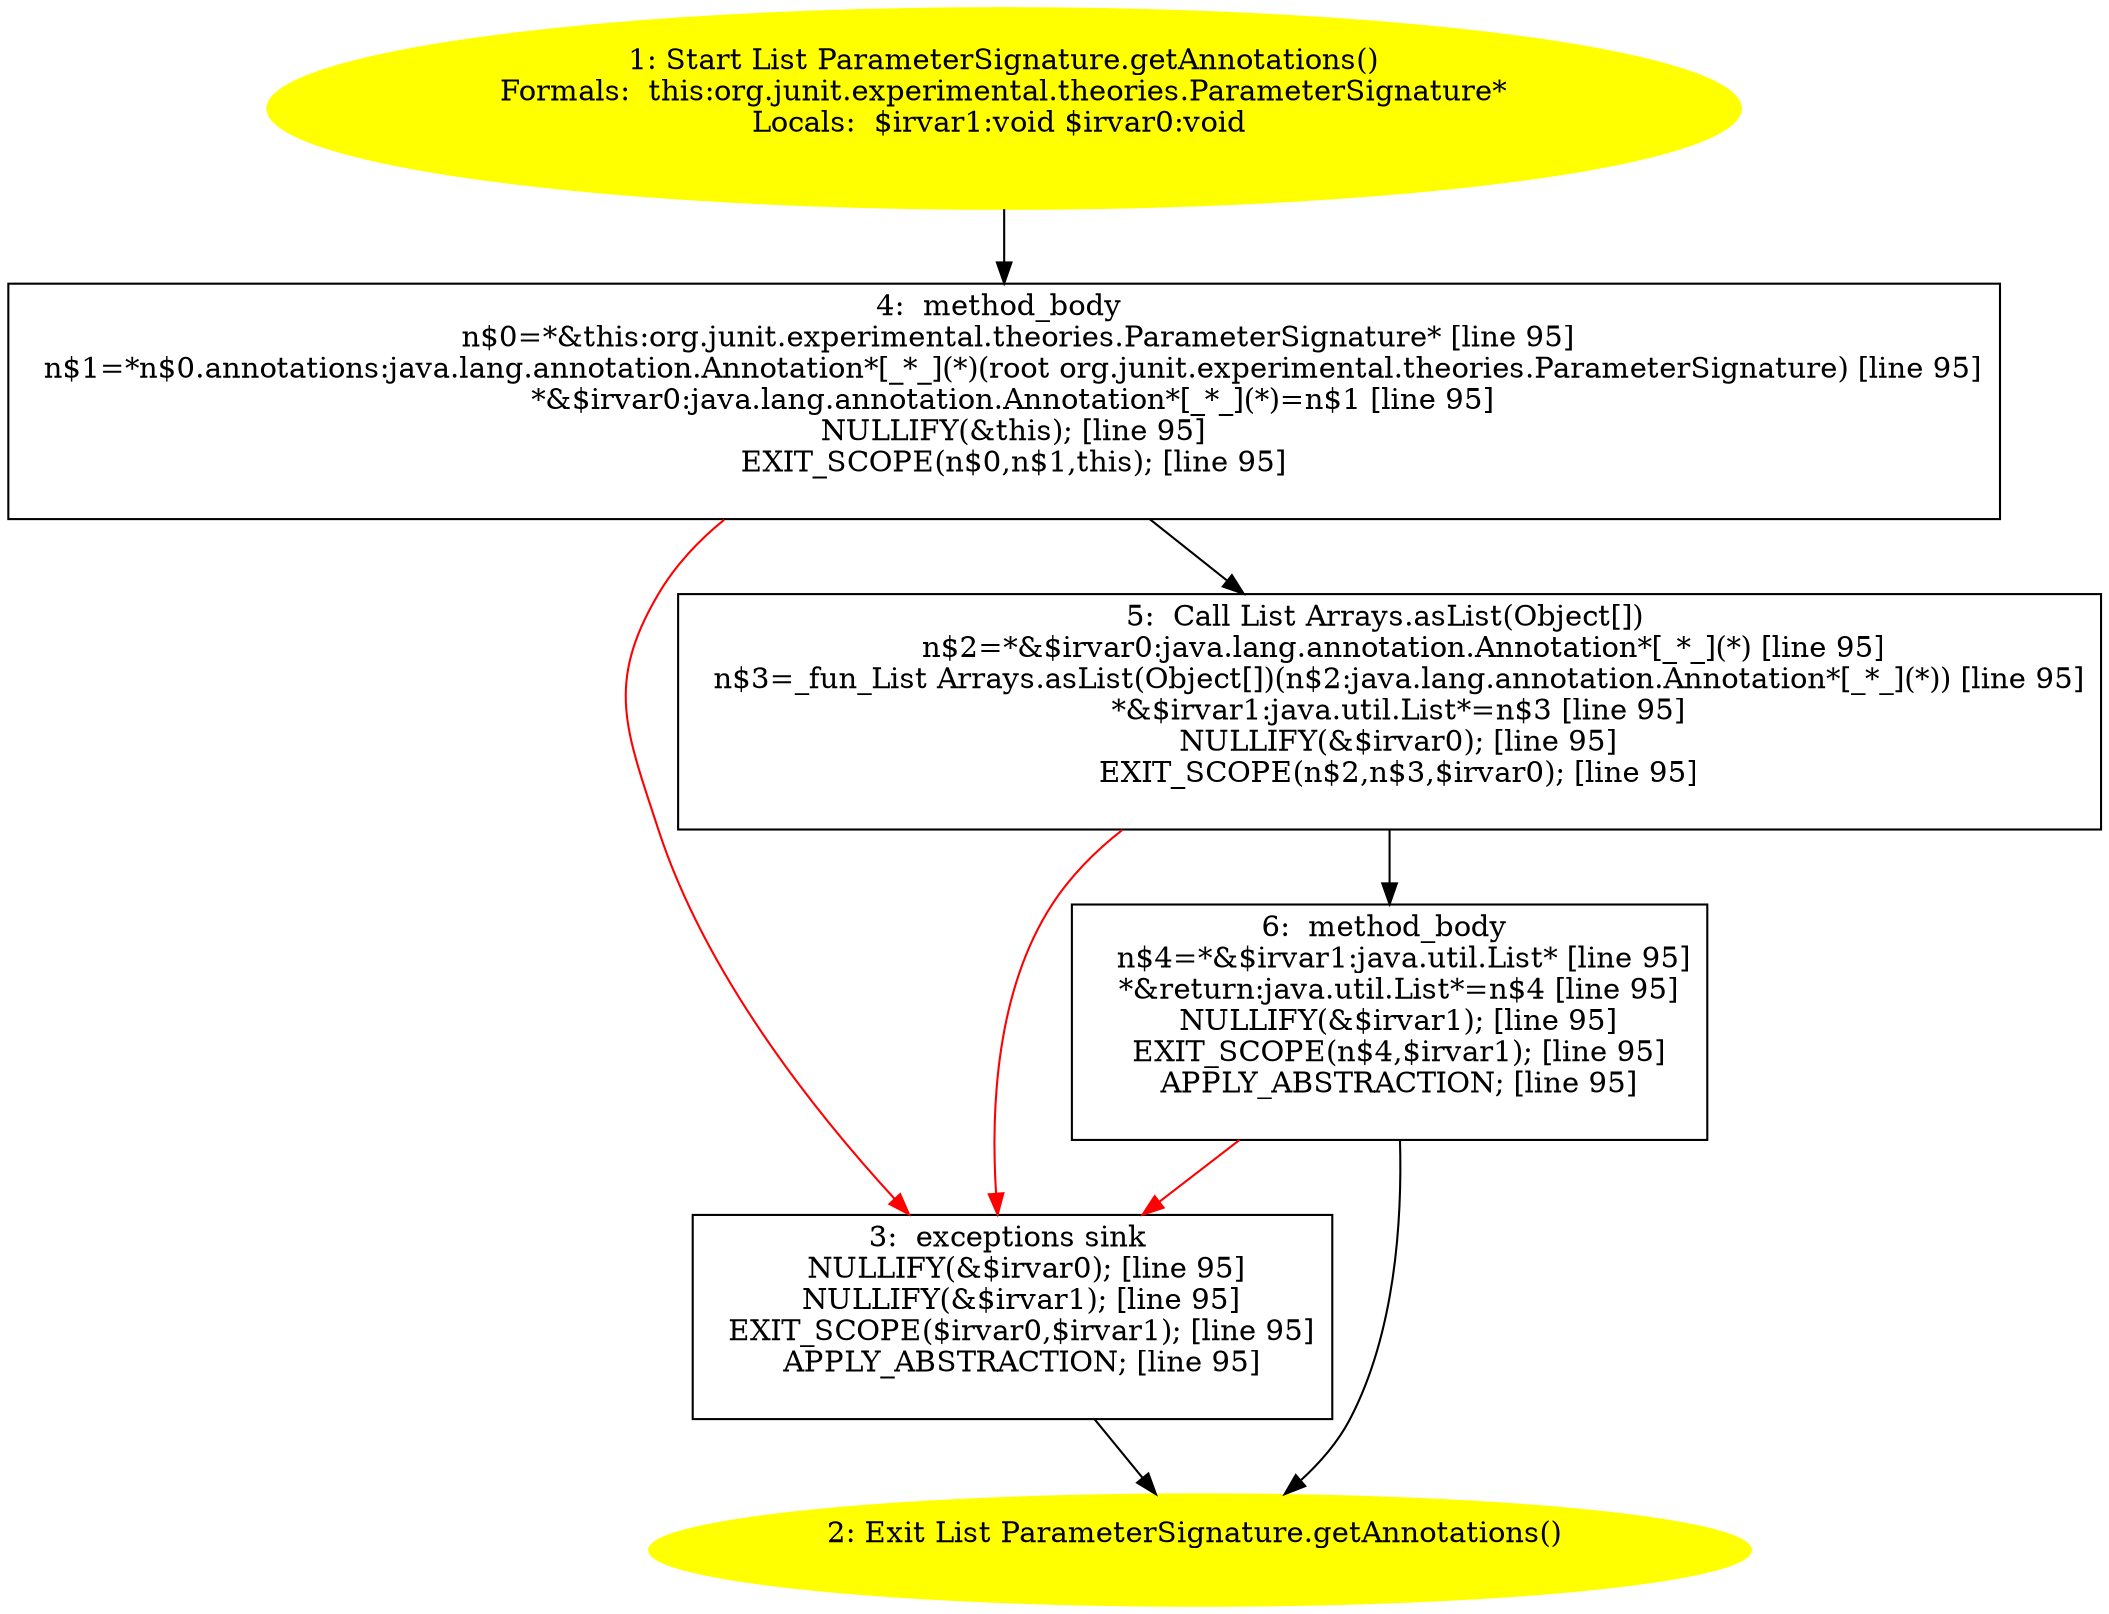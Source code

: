 /* @generated */
digraph cfg {
"org.junit.experimental.theories.ParameterSignature.getAnnotations():java.util.List.88adac23022f9f632c4b9aff1ef03b5b_1" [label="1: Start List ParameterSignature.getAnnotations()\nFormals:  this:org.junit.experimental.theories.ParameterSignature*\nLocals:  $irvar1:void $irvar0:void \n  " color=yellow style=filled]
	

	 "org.junit.experimental.theories.ParameterSignature.getAnnotations():java.util.List.88adac23022f9f632c4b9aff1ef03b5b_1" -> "org.junit.experimental.theories.ParameterSignature.getAnnotations():java.util.List.88adac23022f9f632c4b9aff1ef03b5b_4" ;
"org.junit.experimental.theories.ParameterSignature.getAnnotations():java.util.List.88adac23022f9f632c4b9aff1ef03b5b_2" [label="2: Exit List ParameterSignature.getAnnotations() \n  " color=yellow style=filled]
	

"org.junit.experimental.theories.ParameterSignature.getAnnotations():java.util.List.88adac23022f9f632c4b9aff1ef03b5b_3" [label="3:  exceptions sink \n   NULLIFY(&$irvar0); [line 95]\n  NULLIFY(&$irvar1); [line 95]\n  EXIT_SCOPE($irvar0,$irvar1); [line 95]\n  APPLY_ABSTRACTION; [line 95]\n " shape="box"]
	

	 "org.junit.experimental.theories.ParameterSignature.getAnnotations():java.util.List.88adac23022f9f632c4b9aff1ef03b5b_3" -> "org.junit.experimental.theories.ParameterSignature.getAnnotations():java.util.List.88adac23022f9f632c4b9aff1ef03b5b_2" ;
"org.junit.experimental.theories.ParameterSignature.getAnnotations():java.util.List.88adac23022f9f632c4b9aff1ef03b5b_4" [label="4:  method_body \n   n$0=*&this:org.junit.experimental.theories.ParameterSignature* [line 95]\n  n$1=*n$0.annotations:java.lang.annotation.Annotation*[_*_](*)(root org.junit.experimental.theories.ParameterSignature) [line 95]\n  *&$irvar0:java.lang.annotation.Annotation*[_*_](*)=n$1 [line 95]\n  NULLIFY(&this); [line 95]\n  EXIT_SCOPE(n$0,n$1,this); [line 95]\n " shape="box"]
	

	 "org.junit.experimental.theories.ParameterSignature.getAnnotations():java.util.List.88adac23022f9f632c4b9aff1ef03b5b_4" -> "org.junit.experimental.theories.ParameterSignature.getAnnotations():java.util.List.88adac23022f9f632c4b9aff1ef03b5b_5" ;
	 "org.junit.experimental.theories.ParameterSignature.getAnnotations():java.util.List.88adac23022f9f632c4b9aff1ef03b5b_4" -> "org.junit.experimental.theories.ParameterSignature.getAnnotations():java.util.List.88adac23022f9f632c4b9aff1ef03b5b_3" [color="red" ];
"org.junit.experimental.theories.ParameterSignature.getAnnotations():java.util.List.88adac23022f9f632c4b9aff1ef03b5b_5" [label="5:  Call List Arrays.asList(Object[]) \n   n$2=*&$irvar0:java.lang.annotation.Annotation*[_*_](*) [line 95]\n  n$3=_fun_List Arrays.asList(Object[])(n$2:java.lang.annotation.Annotation*[_*_](*)) [line 95]\n  *&$irvar1:java.util.List*=n$3 [line 95]\n  NULLIFY(&$irvar0); [line 95]\n  EXIT_SCOPE(n$2,n$3,$irvar0); [line 95]\n " shape="box"]
	

	 "org.junit.experimental.theories.ParameterSignature.getAnnotations():java.util.List.88adac23022f9f632c4b9aff1ef03b5b_5" -> "org.junit.experimental.theories.ParameterSignature.getAnnotations():java.util.List.88adac23022f9f632c4b9aff1ef03b5b_6" ;
	 "org.junit.experimental.theories.ParameterSignature.getAnnotations():java.util.List.88adac23022f9f632c4b9aff1ef03b5b_5" -> "org.junit.experimental.theories.ParameterSignature.getAnnotations():java.util.List.88adac23022f9f632c4b9aff1ef03b5b_3" [color="red" ];
"org.junit.experimental.theories.ParameterSignature.getAnnotations():java.util.List.88adac23022f9f632c4b9aff1ef03b5b_6" [label="6:  method_body \n   n$4=*&$irvar1:java.util.List* [line 95]\n  *&return:java.util.List*=n$4 [line 95]\n  NULLIFY(&$irvar1); [line 95]\n  EXIT_SCOPE(n$4,$irvar1); [line 95]\n  APPLY_ABSTRACTION; [line 95]\n " shape="box"]
	

	 "org.junit.experimental.theories.ParameterSignature.getAnnotations():java.util.List.88adac23022f9f632c4b9aff1ef03b5b_6" -> "org.junit.experimental.theories.ParameterSignature.getAnnotations():java.util.List.88adac23022f9f632c4b9aff1ef03b5b_2" ;
	 "org.junit.experimental.theories.ParameterSignature.getAnnotations():java.util.List.88adac23022f9f632c4b9aff1ef03b5b_6" -> "org.junit.experimental.theories.ParameterSignature.getAnnotations():java.util.List.88adac23022f9f632c4b9aff1ef03b5b_3" [color="red" ];
}
